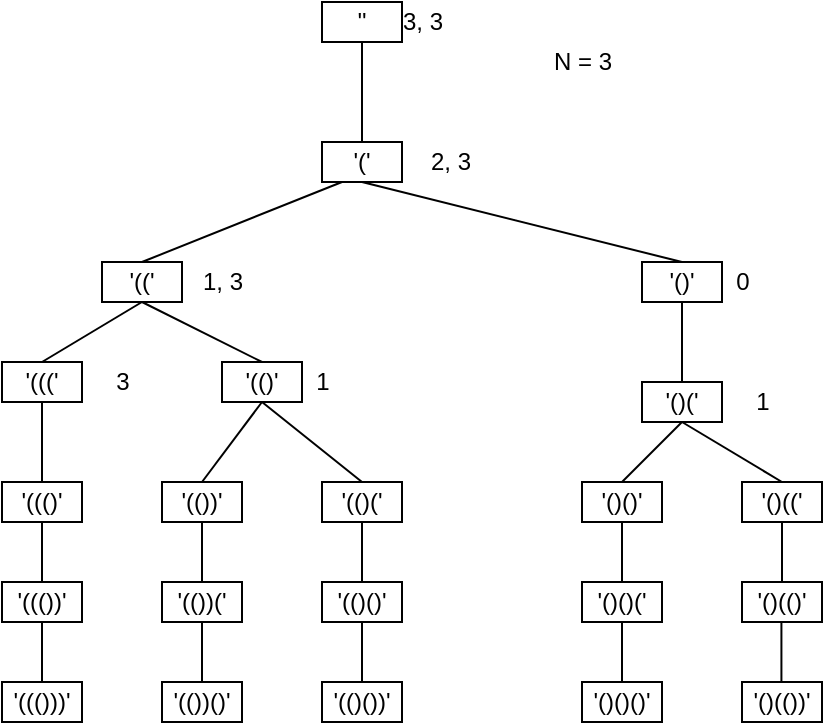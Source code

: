 <mxfile version="14.4.2" type="github">
  <diagram id="mEW-Un5fLUDRnqZUkq09" name="leetCode 22">
    <mxGraphModel dx="1178" dy="660" grid="1" gridSize="10" guides="1" tooltips="1" connect="1" arrows="1" fold="1" page="1" pageScale="1" pageWidth="827" pageHeight="1169" math="0" shadow="0">
      <root>
        <mxCell id="0" />
        <mxCell id="1" parent="0" />
        <mxCell id="DeGqzrqYdOOytYLzk74u-1" value="&#39;&#39;" style="rounded=0;whiteSpace=wrap;html=1;" vertex="1" parent="1">
          <mxGeometry x="350" y="420" width="40" height="20" as="geometry" />
        </mxCell>
        <mxCell id="DeGqzrqYdOOytYLzk74u-2" value="&#39;(&#39;" style="rounded=0;whiteSpace=wrap;html=1;" vertex="1" parent="1">
          <mxGeometry x="350" y="490" width="40" height="20" as="geometry" />
        </mxCell>
        <mxCell id="DeGqzrqYdOOytYLzk74u-3" value="" style="endArrow=none;html=1;entryX=0.5;entryY=1;entryDx=0;entryDy=0;" edge="1" parent="1" target="DeGqzrqYdOOytYLzk74u-1">
          <mxGeometry width="50" height="50" relative="1" as="geometry">
            <mxPoint x="370" y="490" as="sourcePoint" />
            <mxPoint x="420" y="440" as="targetPoint" />
          </mxGeometry>
        </mxCell>
        <mxCell id="DeGqzrqYdOOytYLzk74u-4" value="&#39;((&#39;" style="rounded=0;whiteSpace=wrap;html=1;" vertex="1" parent="1">
          <mxGeometry x="240" y="550" width="40" height="20" as="geometry" />
        </mxCell>
        <mxCell id="DeGqzrqYdOOytYLzk74u-5" value="" style="endArrow=none;html=1;exitX=0.5;exitY=0;exitDx=0;exitDy=0;entryX=0.25;entryY=1;entryDx=0;entryDy=0;" edge="1" parent="1" source="DeGqzrqYdOOytYLzk74u-4" target="DeGqzrqYdOOytYLzk74u-2">
          <mxGeometry width="50" height="50" relative="1" as="geometry">
            <mxPoint x="290" y="560" as="sourcePoint" />
            <mxPoint x="330" y="520" as="targetPoint" />
          </mxGeometry>
        </mxCell>
        <mxCell id="DeGqzrqYdOOytYLzk74u-6" value="&#39;()&#39;" style="rounded=0;whiteSpace=wrap;html=1;" vertex="1" parent="1">
          <mxGeometry x="510" y="550" width="40" height="20" as="geometry" />
        </mxCell>
        <mxCell id="DeGqzrqYdOOytYLzk74u-7" value="" style="endArrow=none;html=1;exitX=0.5;exitY=1;exitDx=0;exitDy=0;entryX=0.5;entryY=0;entryDx=0;entryDy=0;" edge="1" parent="1" source="DeGqzrqYdOOytYLzk74u-2" target="DeGqzrqYdOOytYLzk74u-6">
          <mxGeometry width="50" height="50" relative="1" as="geometry">
            <mxPoint x="370" y="550" as="sourcePoint" />
            <mxPoint x="420" y="500" as="targetPoint" />
          </mxGeometry>
        </mxCell>
        <mxCell id="DeGqzrqYdOOytYLzk74u-8" value="&#39;(()&#39;" style="rounded=0;whiteSpace=wrap;html=1;" vertex="1" parent="1">
          <mxGeometry x="300" y="600" width="40" height="20" as="geometry" />
        </mxCell>
        <mxCell id="DeGqzrqYdOOytYLzk74u-11" value="" style="endArrow=none;html=1;exitX=0.5;exitY=0;exitDx=0;exitDy=0;" edge="1" parent="1" source="DeGqzrqYdOOytYLzk74u-8">
          <mxGeometry width="50" height="50" relative="1" as="geometry">
            <mxPoint x="210" y="620" as="sourcePoint" />
            <mxPoint x="260" y="570" as="targetPoint" />
          </mxGeometry>
        </mxCell>
        <mxCell id="DeGqzrqYdOOytYLzk74u-12" value="N = 3" style="text;html=1;align=center;verticalAlign=middle;resizable=0;points=[];autosize=1;" vertex="1" parent="1">
          <mxGeometry x="460" y="440" width="40" height="20" as="geometry" />
        </mxCell>
        <mxCell id="DeGqzrqYdOOytYLzk74u-14" value="&#39;()(&#39;" style="rounded=0;whiteSpace=wrap;html=1;" vertex="1" parent="1">
          <mxGeometry x="510" y="610" width="40" height="20" as="geometry" />
        </mxCell>
        <mxCell id="DeGqzrqYdOOytYLzk74u-15" value="" style="endArrow=none;html=1;entryX=0.5;entryY=1;entryDx=0;entryDy=0;" edge="1" parent="1" source="DeGqzrqYdOOytYLzk74u-14" target="DeGqzrqYdOOytYLzk74u-6">
          <mxGeometry width="50" height="50" relative="1" as="geometry">
            <mxPoint x="510" y="640" as="sourcePoint" />
            <mxPoint x="560" y="590" as="targetPoint" />
          </mxGeometry>
        </mxCell>
        <mxCell id="DeGqzrqYdOOytYLzk74u-16" value="&#39;(())&#39;" style="rounded=0;whiteSpace=wrap;html=1;" vertex="1" parent="1">
          <mxGeometry x="270" y="660" width="40" height="20" as="geometry" />
        </mxCell>
        <mxCell id="DeGqzrqYdOOytYLzk74u-17" value="" style="endArrow=none;html=1;exitX=0.5;exitY=0;exitDx=0;exitDy=0;entryX=0.5;entryY=1;entryDx=0;entryDy=0;" edge="1" parent="1" source="DeGqzrqYdOOytYLzk74u-16" target="DeGqzrqYdOOytYLzk74u-8">
          <mxGeometry width="50" height="50" relative="1" as="geometry">
            <mxPoint x="390" y="640" as="sourcePoint" />
            <mxPoint x="440" y="590" as="targetPoint" />
          </mxGeometry>
        </mxCell>
        <mxCell id="DeGqzrqYdOOytYLzk74u-18" value="&#39;()()&#39;" style="rounded=0;whiteSpace=wrap;html=1;" vertex="1" parent="1">
          <mxGeometry x="480" y="660" width="40" height="20" as="geometry" />
        </mxCell>
        <mxCell id="DeGqzrqYdOOytYLzk74u-19" value="" style="endArrow=none;html=1;exitX=0.5;exitY=0;exitDx=0;exitDy=0;entryX=0.5;entryY=1;entryDx=0;entryDy=0;" edge="1" parent="1" source="DeGqzrqYdOOytYLzk74u-18" target="DeGqzrqYdOOytYLzk74u-14">
          <mxGeometry width="50" height="50" relative="1" as="geometry">
            <mxPoint x="510" y="640" as="sourcePoint" />
            <mxPoint x="560" y="590" as="targetPoint" />
          </mxGeometry>
        </mxCell>
        <mxCell id="DeGqzrqYdOOytYLzk74u-20" value="&#39;(((&#39;" style="rounded=0;whiteSpace=wrap;html=1;" vertex="1" parent="1">
          <mxGeometry x="190" y="600" width="40" height="20" as="geometry" />
        </mxCell>
        <mxCell id="DeGqzrqYdOOytYLzk74u-21" value="" style="endArrow=none;html=1;exitX=0.5;exitY=0;exitDx=0;exitDy=0;" edge="1" parent="1" source="DeGqzrqYdOOytYLzk74u-20">
          <mxGeometry width="50" height="50" relative="1" as="geometry">
            <mxPoint x="390" y="640" as="sourcePoint" />
            <mxPoint x="260" y="570" as="targetPoint" />
          </mxGeometry>
        </mxCell>
        <mxCell id="DeGqzrqYdOOytYLzk74u-22" value="&#39;((()&#39;" style="rounded=0;whiteSpace=wrap;html=1;" vertex="1" parent="1">
          <mxGeometry x="190" y="660" width="40" height="20" as="geometry" />
        </mxCell>
        <mxCell id="DeGqzrqYdOOytYLzk74u-23" value="" style="endArrow=none;html=1;exitX=0.5;exitY=0;exitDx=0;exitDy=0;entryX=0.5;entryY=1;entryDx=0;entryDy=0;" edge="1" parent="1" source="DeGqzrqYdOOytYLzk74u-22" target="DeGqzrqYdOOytYLzk74u-20">
          <mxGeometry width="50" height="50" relative="1" as="geometry">
            <mxPoint x="390" y="640" as="sourcePoint" />
            <mxPoint x="440" y="590" as="targetPoint" />
          </mxGeometry>
        </mxCell>
        <mxCell id="DeGqzrqYdOOytYLzk74u-24" value="&#39;((())&#39;" style="rounded=0;whiteSpace=wrap;html=1;" vertex="1" parent="1">
          <mxGeometry x="190" y="710" width="40" height="20" as="geometry" />
        </mxCell>
        <mxCell id="DeGqzrqYdOOytYLzk74u-25" value="" style="endArrow=none;html=1;exitX=0.5;exitY=0;exitDx=0;exitDy=0;entryX=0.5;entryY=1;entryDx=0;entryDy=0;" edge="1" parent="1" source="DeGqzrqYdOOytYLzk74u-24" target="DeGqzrqYdOOytYLzk74u-22">
          <mxGeometry width="50" height="50" relative="1" as="geometry">
            <mxPoint x="390" y="640" as="sourcePoint" />
            <mxPoint x="440" y="590" as="targetPoint" />
          </mxGeometry>
        </mxCell>
        <mxCell id="DeGqzrqYdOOytYLzk74u-26" value="&#39;((()))&#39;" style="rounded=0;whiteSpace=wrap;html=1;" vertex="1" parent="1">
          <mxGeometry x="190" y="760" width="40" height="20" as="geometry" />
        </mxCell>
        <mxCell id="DeGqzrqYdOOytYLzk74u-27" value="" style="endArrow=none;html=1;exitX=0.5;exitY=0;exitDx=0;exitDy=0;entryX=0.5;entryY=1;entryDx=0;entryDy=0;" edge="1" parent="1" source="DeGqzrqYdOOytYLzk74u-26" target="DeGqzrqYdOOytYLzk74u-24">
          <mxGeometry width="50" height="50" relative="1" as="geometry">
            <mxPoint x="206" y="761" as="sourcePoint" />
            <mxPoint x="440" y="590" as="targetPoint" />
          </mxGeometry>
        </mxCell>
        <mxCell id="DeGqzrqYdOOytYLzk74u-28" value="&#39;(())(&#39;" style="rounded=0;whiteSpace=wrap;html=1;" vertex="1" parent="1">
          <mxGeometry x="270" y="710" width="40" height="20" as="geometry" />
        </mxCell>
        <mxCell id="DeGqzrqYdOOytYLzk74u-29" value="&#39;(())()&#39;" style="rounded=0;whiteSpace=wrap;html=1;" vertex="1" parent="1">
          <mxGeometry x="270" y="760" width="40" height="20" as="geometry" />
        </mxCell>
        <mxCell id="DeGqzrqYdOOytYLzk74u-30" value="&#39;(()(&#39;" style="rounded=0;whiteSpace=wrap;html=1;" vertex="1" parent="1">
          <mxGeometry x="350" y="660" width="40" height="20" as="geometry" />
        </mxCell>
        <mxCell id="DeGqzrqYdOOytYLzk74u-31" value="" style="endArrow=none;html=1;entryX=0.5;entryY=1;entryDx=0;entryDy=0;" edge="1" parent="1" target="DeGqzrqYdOOytYLzk74u-16">
          <mxGeometry width="50" height="50" relative="1" as="geometry">
            <mxPoint x="290" y="710" as="sourcePoint" />
            <mxPoint x="330" y="670" as="targetPoint" />
          </mxGeometry>
        </mxCell>
        <mxCell id="DeGqzrqYdOOytYLzk74u-32" value="" style="endArrow=none;html=1;exitX=0.5;exitY=0;exitDx=0;exitDy=0;" edge="1" parent="1" source="DeGqzrqYdOOytYLzk74u-30">
          <mxGeometry width="50" height="50" relative="1" as="geometry">
            <mxPoint x="390" y="640" as="sourcePoint" />
            <mxPoint x="320" y="620" as="targetPoint" />
          </mxGeometry>
        </mxCell>
        <mxCell id="DeGqzrqYdOOytYLzk74u-33" value="&#39;(()()&#39;" style="rounded=0;whiteSpace=wrap;html=1;" vertex="1" parent="1">
          <mxGeometry x="350" y="710" width="40" height="20" as="geometry" />
        </mxCell>
        <mxCell id="DeGqzrqYdOOytYLzk74u-34" value="&#39;(()())&#39;" style="rounded=0;whiteSpace=wrap;html=1;" vertex="1" parent="1">
          <mxGeometry x="350" y="760" width="40" height="20" as="geometry" />
        </mxCell>
        <mxCell id="DeGqzrqYdOOytYLzk74u-35" value="" style="endArrow=none;html=1;entryX=0.5;entryY=1;entryDx=0;entryDy=0;" edge="1" parent="1" target="DeGqzrqYdOOytYLzk74u-30">
          <mxGeometry width="50" height="50" relative="1" as="geometry">
            <mxPoint x="370" y="710" as="sourcePoint" />
            <mxPoint x="410" y="660" as="targetPoint" />
          </mxGeometry>
        </mxCell>
        <mxCell id="DeGqzrqYdOOytYLzk74u-38" value="" style="endArrow=none;html=1;exitX=0.5;exitY=0;exitDx=0;exitDy=0;entryX=0.5;entryY=1;entryDx=0;entryDy=0;" edge="1" parent="1" source="DeGqzrqYdOOytYLzk74u-34" target="DeGqzrqYdOOytYLzk74u-33">
          <mxGeometry width="50" height="50" relative="1" as="geometry">
            <mxPoint x="414" y="690" as="sourcePoint" />
            <mxPoint x="454" y="650" as="targetPoint" />
          </mxGeometry>
        </mxCell>
        <mxCell id="DeGqzrqYdOOytYLzk74u-39" value="" style="endArrow=none;html=1;entryX=0.5;entryY=1;entryDx=0;entryDy=0;" edge="1" parent="1" target="DeGqzrqYdOOytYLzk74u-28">
          <mxGeometry width="50" height="50" relative="1" as="geometry">
            <mxPoint x="290" y="760" as="sourcePoint" />
            <mxPoint x="330" y="720" as="targetPoint" />
          </mxGeometry>
        </mxCell>
        <mxCell id="DeGqzrqYdOOytYLzk74u-40" value="&#39;()((&#39;" style="rounded=0;whiteSpace=wrap;html=1;" vertex="1" parent="1">
          <mxGeometry x="560" y="660" width="40" height="20" as="geometry" />
        </mxCell>
        <mxCell id="DeGqzrqYdOOytYLzk74u-41" value="&#39;()()(&#39;" style="rounded=0;whiteSpace=wrap;html=1;" vertex="1" parent="1">
          <mxGeometry x="480" y="710" width="40" height="20" as="geometry" />
        </mxCell>
        <mxCell id="DeGqzrqYdOOytYLzk74u-42" value="&#39;()()()&#39;" style="rounded=0;whiteSpace=wrap;html=1;" vertex="1" parent="1">
          <mxGeometry x="480" y="760" width="40" height="20" as="geometry" />
        </mxCell>
        <mxCell id="DeGqzrqYdOOytYLzk74u-43" value="&#39;()(()&#39;" style="rounded=0;whiteSpace=wrap;html=1;" vertex="1" parent="1">
          <mxGeometry x="560" y="710" width="40" height="20" as="geometry" />
        </mxCell>
        <mxCell id="DeGqzrqYdOOytYLzk74u-44" value="&#39;()(())&#39;" style="rounded=0;whiteSpace=wrap;html=1;" vertex="1" parent="1">
          <mxGeometry x="560" y="760" width="40" height="20" as="geometry" />
        </mxCell>
        <mxCell id="DeGqzrqYdOOytYLzk74u-46" value="" style="endArrow=none;html=1;exitX=0.5;exitY=0;exitDx=0;exitDy=0;entryX=0.5;entryY=1;entryDx=0;entryDy=0;" edge="1" parent="1" source="DeGqzrqYdOOytYLzk74u-40" target="DeGqzrqYdOOytYLzk74u-14">
          <mxGeometry width="50" height="50" relative="1" as="geometry">
            <mxPoint x="390" y="640" as="sourcePoint" />
            <mxPoint x="440" y="590" as="targetPoint" />
          </mxGeometry>
        </mxCell>
        <mxCell id="DeGqzrqYdOOytYLzk74u-47" value="" style="endArrow=none;html=1;exitX=0.5;exitY=0;exitDx=0;exitDy=0;entryX=0.5;entryY=1;entryDx=0;entryDy=0;" edge="1" parent="1" source="DeGqzrqYdOOytYLzk74u-41" target="DeGqzrqYdOOytYLzk74u-18">
          <mxGeometry width="50" height="50" relative="1" as="geometry">
            <mxPoint x="390" y="640" as="sourcePoint" />
            <mxPoint x="440" y="590" as="targetPoint" />
          </mxGeometry>
        </mxCell>
        <mxCell id="DeGqzrqYdOOytYLzk74u-48" value="" style="endArrow=none;html=1;exitX=0.5;exitY=0;exitDx=0;exitDy=0;entryX=0.5;entryY=1;entryDx=0;entryDy=0;" edge="1" parent="1" source="DeGqzrqYdOOytYLzk74u-42" target="DeGqzrqYdOOytYLzk74u-41">
          <mxGeometry width="50" height="50" relative="1" as="geometry">
            <mxPoint x="390" y="640" as="sourcePoint" />
            <mxPoint x="440" y="590" as="targetPoint" />
          </mxGeometry>
        </mxCell>
        <mxCell id="DeGqzrqYdOOytYLzk74u-49" value="" style="endArrow=none;html=1;exitX=0.5;exitY=0;exitDx=0;exitDy=0;entryX=0.5;entryY=1;entryDx=0;entryDy=0;" edge="1" parent="1" source="DeGqzrqYdOOytYLzk74u-43" target="DeGqzrqYdOOytYLzk74u-40">
          <mxGeometry width="50" height="50" relative="1" as="geometry">
            <mxPoint x="510" y="720" as="sourcePoint" />
            <mxPoint x="510" y="690" as="targetPoint" />
            <Array as="points" />
          </mxGeometry>
        </mxCell>
        <mxCell id="DeGqzrqYdOOytYLzk74u-50" value="" style="endArrow=none;html=1;exitX=0.5;exitY=0;exitDx=0;exitDy=0;entryX=0.5;entryY=1;entryDx=0;entryDy=0;" edge="1" parent="1">
          <mxGeometry width="50" height="50" relative="1" as="geometry">
            <mxPoint x="579.71" y="760" as="sourcePoint" />
            <mxPoint x="579.71" y="730" as="targetPoint" />
            <Array as="points" />
          </mxGeometry>
        </mxCell>
        <mxCell id="DeGqzrqYdOOytYLzk74u-60" value="3, 3" style="text;html=1;align=center;verticalAlign=middle;resizable=0;points=[];autosize=1;" vertex="1" parent="1">
          <mxGeometry x="380" y="420" width="40" height="20" as="geometry" />
        </mxCell>
        <mxCell id="DeGqzrqYdOOytYLzk74u-61" value="2, 3" style="text;html=1;align=center;verticalAlign=middle;resizable=0;points=[];autosize=1;" vertex="1" parent="1">
          <mxGeometry x="394" y="490" width="40" height="20" as="geometry" />
        </mxCell>
        <mxCell id="DeGqzrqYdOOytYLzk74u-62" value="1, 3" style="text;html=1;align=center;verticalAlign=middle;resizable=0;points=[];autosize=1;" vertex="1" parent="1">
          <mxGeometry x="280" y="550" width="40" height="20" as="geometry" />
        </mxCell>
        <mxCell id="DeGqzrqYdOOytYLzk74u-63" value="3" style="text;html=1;align=center;verticalAlign=middle;resizable=0;points=[];autosize=1;" vertex="1" parent="1">
          <mxGeometry x="240" y="600" width="20" height="20" as="geometry" />
        </mxCell>
        <mxCell id="DeGqzrqYdOOytYLzk74u-64" value="1" style="text;html=1;align=center;verticalAlign=middle;resizable=0;points=[];autosize=1;" vertex="1" parent="1">
          <mxGeometry x="340" y="600" width="20" height="20" as="geometry" />
        </mxCell>
        <mxCell id="DeGqzrqYdOOytYLzk74u-65" value="0" style="text;html=1;align=center;verticalAlign=middle;resizable=0;points=[];autosize=1;" vertex="1" parent="1">
          <mxGeometry x="550" y="550" width="20" height="20" as="geometry" />
        </mxCell>
        <mxCell id="DeGqzrqYdOOytYLzk74u-66" value="1" style="text;html=1;align=center;verticalAlign=middle;resizable=0;points=[];autosize=1;" vertex="1" parent="1">
          <mxGeometry x="560" y="610" width="20" height="20" as="geometry" />
        </mxCell>
      </root>
    </mxGraphModel>
  </diagram>
</mxfile>
